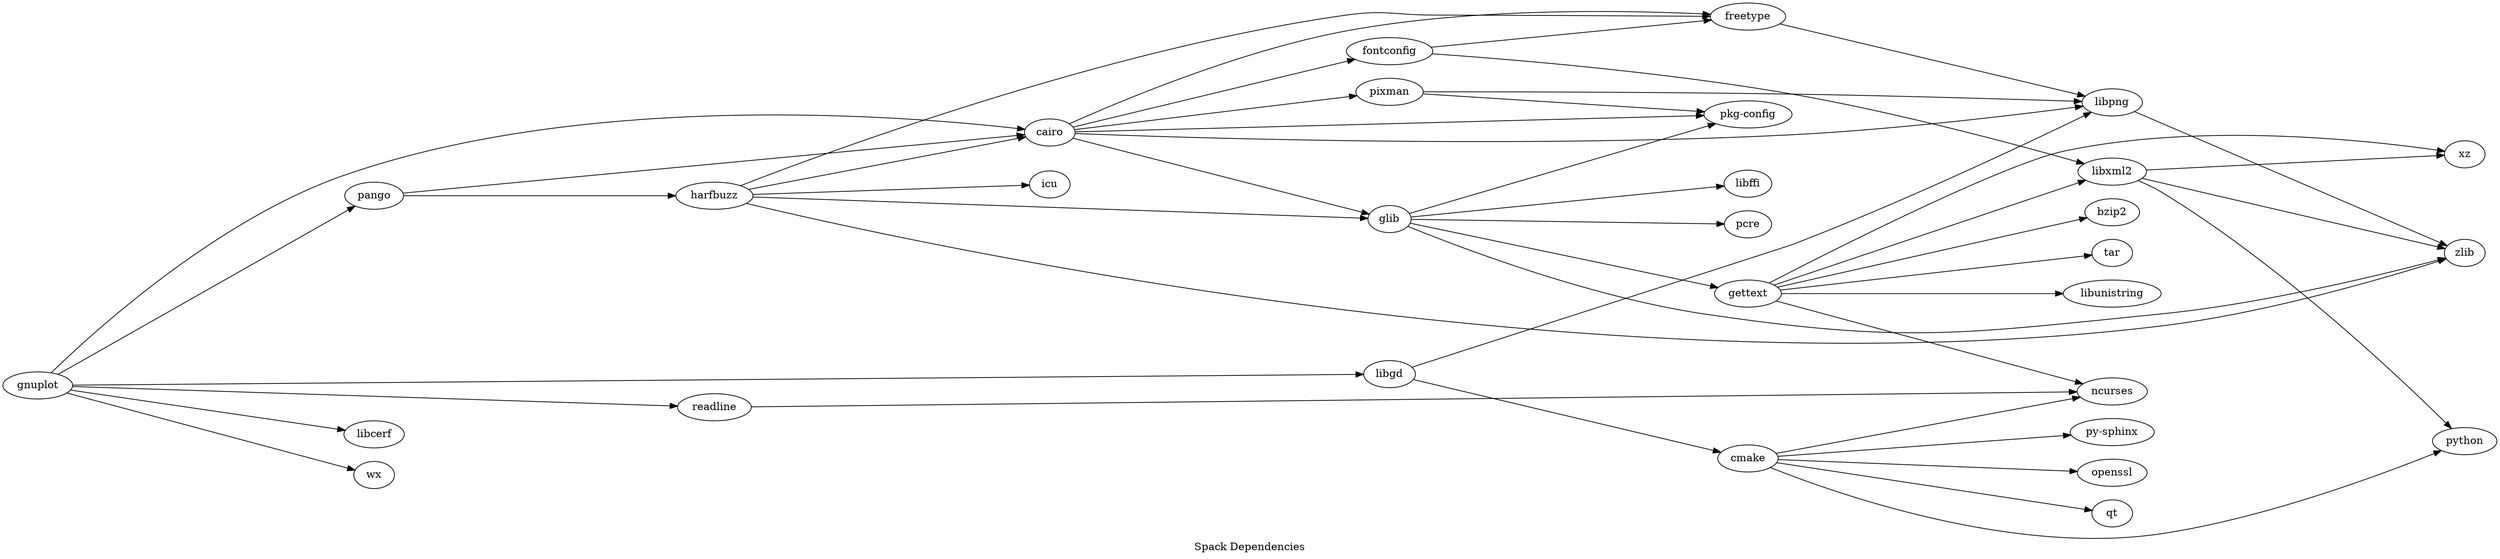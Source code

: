digraph G {
  label = "Spack Dependencies"
  labelloc = "b"
  rankdir = "LR"
  ranksep = "5"

  "icu"                          [label="icu"]
  "harfbuzz"                     [label="harfbuzz"]
  "ncurses"                      [label="ncurses"]
  "pixman"                       [label="pixman"]
  "gnuplot"                      [label="gnuplot"]
  "libffi"                       [label="libffi"]
  "xz"                           [label="xz"]
  "pkg-config"                   [label="pkg-config"]
  "libcerf"                      [label="libcerf"]
  "cairo"                        [label="cairo"]
  "libxml2"                      [label="libxml2"]
  "gettext"                      [label="gettext"]
  "libpng"                       [label="libpng"]
  "pango"                        [label="pango"]
  "cmake"                        [label="cmake"]
  "readline"                     [label="readline"]
  "glib"                         [label="glib"]
  "fontconfig"                   [label="fontconfig"]
  "freetype"                     [label="freetype"]
  "libgd"                        [label="libgd"]
  "zlib"                         [label="zlib"]

  "harfbuzz" -> "glib"
  "harfbuzz" -> "cairo"
  "harfbuzz" -> "freetype"
  "harfbuzz" -> "zlib"
  "harfbuzz" -> "icu"
  "pixman" -> "libpng"
  "pixman" -> "pkg-config"
  "gnuplot" -> "cairo"
  "gnuplot" -> "libcerf"
  "gnuplot" -> "libgd"
  "gnuplot" -> "readline"
  "gnuplot" -> "pango"
  "gnuplot" -> "wx"
  "cairo" -> "glib"
  "cairo" -> "freetype"
  "cairo" -> "fontconfig"
  "cairo" -> "libpng"
  "cairo" -> "pixman"
  "cairo" -> "pkg-config"
  "libxml2" -> "python"
  "libxml2" -> "xz"
  "libxml2" -> "zlib"
  "gettext" -> "bzip2"
  "gettext" -> "tar"
  "gettext" -> "libunistring"
  "gettext" -> "ncurses"
  "gettext" -> "libxml2"
  "gettext" -> "xz"
  "libpng" -> "zlib"
  "pango" -> "cairo"
  "pango" -> "harfbuzz"
  "cmake" -> "ncurses"
  "cmake" -> "python"
  "cmake" -> "py-sphinx"
  "cmake" -> "openssl"
  "cmake" -> "qt"
  "readline" -> "ncurses"
  "glib" -> "libffi"
  "glib" -> "pcre"
  "glib" -> "zlib"
  "glib" -> "gettext"
  "glib" -> "pkg-config"
  "fontconfig" -> "libxml2"
  "fontconfig" -> "freetype"
  "freetype" -> "libpng"
  "libgd" -> "libpng"
  "libgd" -> "cmake"
}
